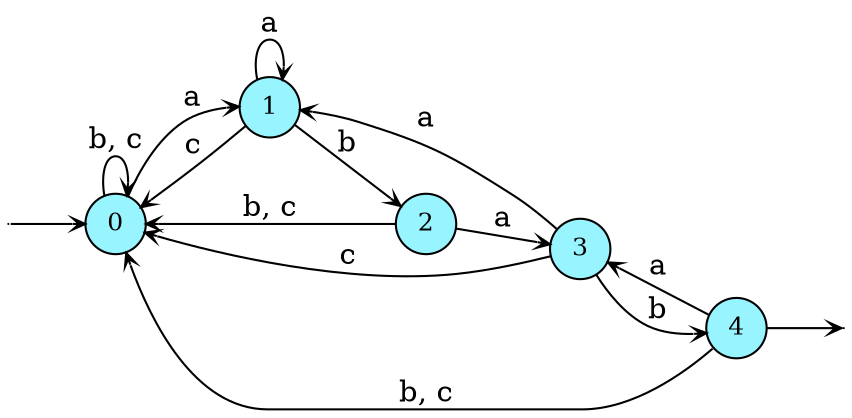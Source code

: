 digraph
{
  vcsn_context = "letterset<char_letters(abc)>, b"
  rankdir = LR
  edge [arrowhead = vee, arrowsize = .6]
  {
    node [shape = point, width = 0]
    I0
    F4
  }
  {
    node [fontsize = 12, fillcolor = cadetblue1, shape = circle, style = "filled,rounded", height = 0.4, width = 0.4, fixedsize = true]
    0
    1
    2
    3
    4
  }
  I0 -> 0
  0 -> 0 [label = "b, c"]
  0 -> 1 [label = "a"]
  1 -> 0 [label = "c"]
  1 -> 1 [label = "a"]
  1 -> 2 [label = "b"]
  2 -> 0 [label = "b, c"]
  2 -> 3 [label = "a"]
  3 -> 0 [label = "c"]
  3 -> 1 [label = "a"]
  3 -> 4 [label = "b"]
  4 -> F4
  4 -> 0 [label = "b, c"]
  4 -> 3 [label = "a"]
}
